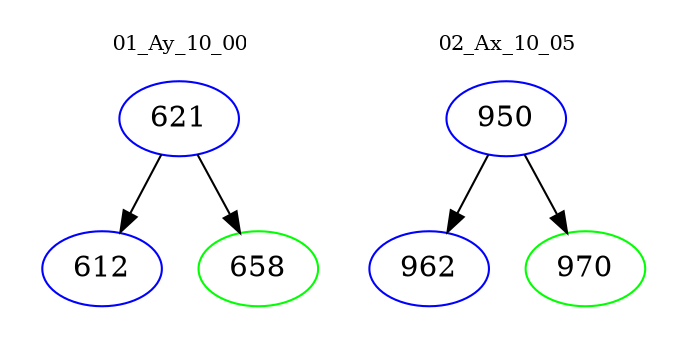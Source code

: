 digraph{
subgraph cluster_0 {
color = white
label = "01_Ay_10_00";
fontsize=10;
T0_621 [label="621", color="blue"]
T0_621 -> T0_612 [color="black"]
T0_612 [label="612", color="blue"]
T0_621 -> T0_658 [color="black"]
T0_658 [label="658", color="green"]
}
subgraph cluster_1 {
color = white
label = "02_Ax_10_05";
fontsize=10;
T1_950 [label="950", color="blue"]
T1_950 -> T1_962 [color="black"]
T1_962 [label="962", color="blue"]
T1_950 -> T1_970 [color="black"]
T1_970 [label="970", color="green"]
}
}

